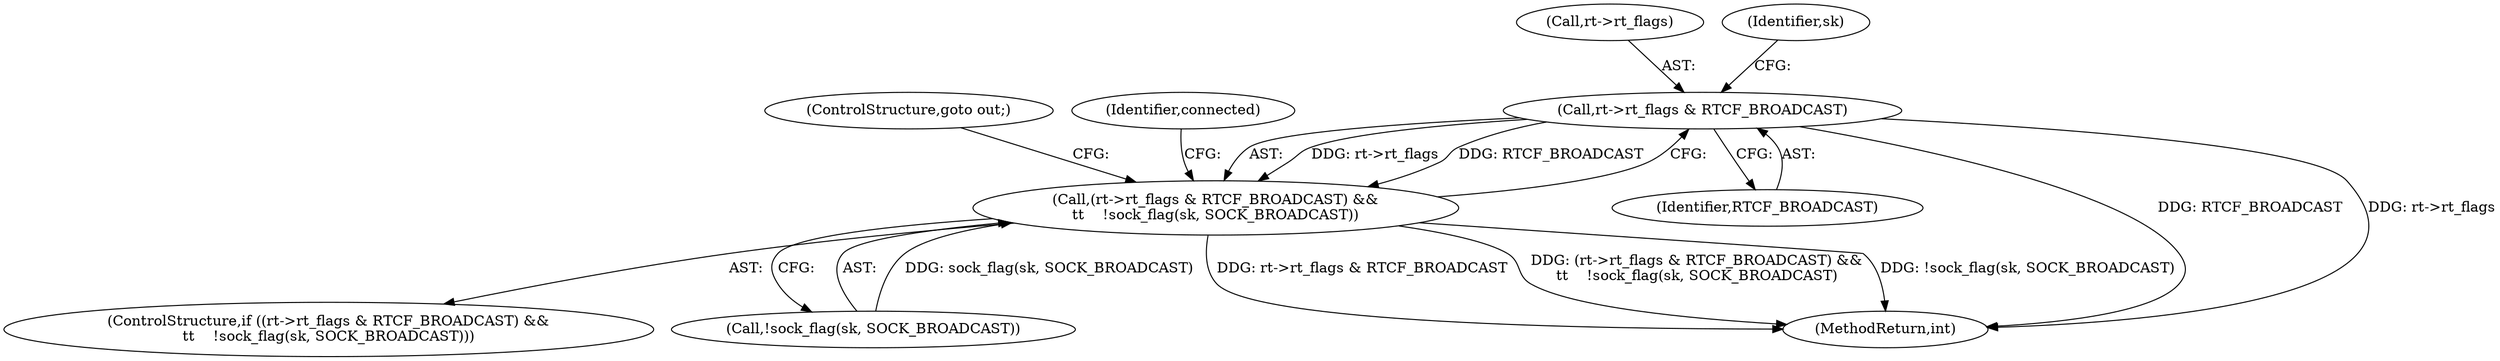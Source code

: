 digraph "0_linux_f6d8bd051c391c1c0458a30b2a7abcd939329259_32@pointer" {
"1000563" [label="(Call,rt->rt_flags & RTCF_BROADCAST)"];
"1000562" [label="(Call,(rt->rt_flags & RTCF_BROADCAST) &&\n\t\t    !sock_flag(sk, SOCK_BROADCAST))"];
"1000568" [label="(Call,!sock_flag(sk, SOCK_BROADCAST))"];
"1000564" [label="(Call,rt->rt_flags)"];
"1000561" [label="(ControlStructure,if ((rt->rt_flags & RTCF_BROADCAST) &&\n\t\t    !sock_flag(sk, SOCK_BROADCAST)))"];
"1000563" [label="(Call,rt->rt_flags & RTCF_BROADCAST)"];
"1000567" [label="(Identifier,RTCF_BROADCAST)"];
"1000572" [label="(ControlStructure,goto out;)"];
"1000574" [label="(Identifier,connected)"];
"1000570" [label="(Identifier,sk)"];
"1000562" [label="(Call,(rt->rt_flags & RTCF_BROADCAST) &&\n\t\t    !sock_flag(sk, SOCK_BROADCAST))"];
"1000816" [label="(MethodReturn,int)"];
"1000563" -> "1000562"  [label="AST: "];
"1000563" -> "1000567"  [label="CFG: "];
"1000564" -> "1000563"  [label="AST: "];
"1000567" -> "1000563"  [label="AST: "];
"1000570" -> "1000563"  [label="CFG: "];
"1000562" -> "1000563"  [label="CFG: "];
"1000563" -> "1000816"  [label="DDG: RTCF_BROADCAST"];
"1000563" -> "1000816"  [label="DDG: rt->rt_flags"];
"1000563" -> "1000562"  [label="DDG: rt->rt_flags"];
"1000563" -> "1000562"  [label="DDG: RTCF_BROADCAST"];
"1000562" -> "1000561"  [label="AST: "];
"1000562" -> "1000568"  [label="CFG: "];
"1000568" -> "1000562"  [label="AST: "];
"1000572" -> "1000562"  [label="CFG: "];
"1000574" -> "1000562"  [label="CFG: "];
"1000562" -> "1000816"  [label="DDG: rt->rt_flags & RTCF_BROADCAST"];
"1000562" -> "1000816"  [label="DDG: (rt->rt_flags & RTCF_BROADCAST) &&\n\t\t    !sock_flag(sk, SOCK_BROADCAST)"];
"1000562" -> "1000816"  [label="DDG: !sock_flag(sk, SOCK_BROADCAST)"];
"1000568" -> "1000562"  [label="DDG: sock_flag(sk, SOCK_BROADCAST)"];
}
